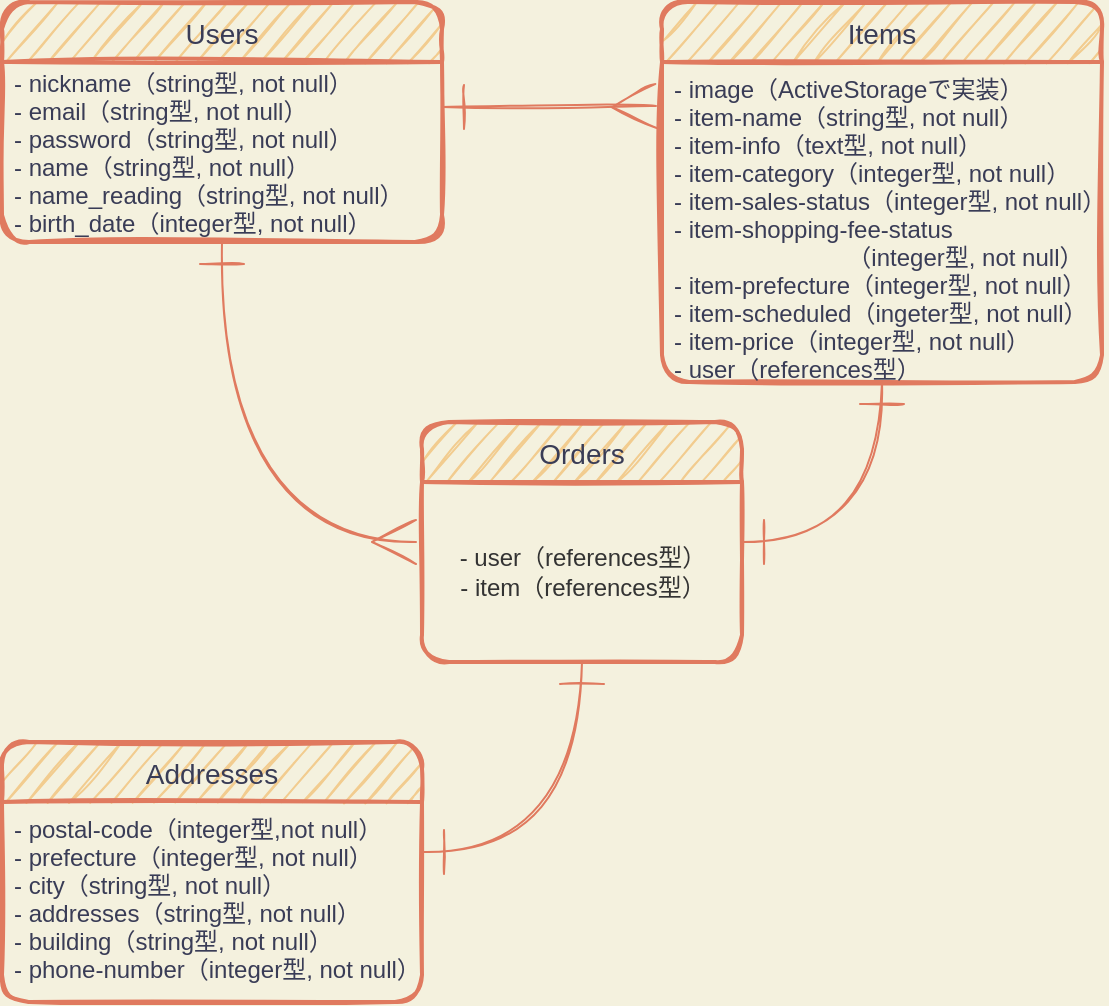 <mxfile version="13.10.0" type="embed">
    <diagram id="_e7OAqiAToEwEhbF7ZEQ" name="ページ1">
        <mxGraphModel dx="597" dy="561" grid="1" gridSize="10" guides="1" tooltips="1" connect="1" arrows="1" fold="1" page="1" pageScale="1" pageWidth="850" pageHeight="1100" background="#F4F1DE" math="0" shadow="0">
            <root>
                <mxCell id="0"/>
                <mxCell id="1" parent="0"/>
                <mxCell id="2" value="Users" style="swimlane;childLayout=stackLayout;horizontal=1;startSize=30;horizontalStack=0;rounded=1;fontSize=14;fontStyle=0;strokeWidth=2;resizeParent=0;resizeLast=1;shadow=0;dashed=0;align=center;fillColor=#F2CC8F;strokeColor=#E07A5F;fontColor=#393C56;sketch=1;" parent="1" vertex="1">
                    <mxGeometry x="10" y="40" width="220" height="120" as="geometry"/>
                </mxCell>
                <mxCell id="3" value="- nickname（string型, not null）&#10;- email（string型, not null）&#10;- password（string型, not null）&#10;- name（string型, not null）&#10;- name_reading（string型, not null）&#10;- birth_date（integer型, not null）" style="align=left;strokeColor=none;fillColor=none;spacingLeft=4;fontSize=12;verticalAlign=bottom;resizable=0;rotatable=0;part=1;fontColor=#393C56;sketch=1;" parent="2" vertex="1">
                    <mxGeometry y="30" width="220" height="90" as="geometry"/>
                </mxCell>
                <mxCell id="5" value="Items" style="swimlane;childLayout=stackLayout;horizontal=1;startSize=30;horizontalStack=0;rounded=1;fontSize=14;fontStyle=0;strokeWidth=2;resizeParent=0;resizeLast=1;shadow=0;dashed=0;align=center;fillColor=#F2CC8F;strokeColor=#E07A5F;fontColor=#393C56;sketch=1;" parent="1" vertex="1">
                    <mxGeometry x="340" y="40" width="220" height="190" as="geometry"/>
                </mxCell>
                <mxCell id="6" value="- image（ActiveStorageで実装）&#10;- item-name（string型, not null）&#10;- item-info（text型, not null）&#10;- item-category（integer型, not null）&#10;- item-sales-status（integer型, not null）&#10;- item-shopping-fee-status&#10;                          （integer型, not null）&#10;- item-prefecture（integer型, not null）&#10;- item-scheduled（ingeter型, not null）&#10;- item-price（integer型, not null）&#10;- user（references型）" style="align=left;strokeColor=none;fillColor=none;spacingLeft=4;fontSize=12;verticalAlign=top;resizable=0;rotatable=0;part=1;fontColor=#393C56;sketch=1;" parent="5" vertex="1">
                    <mxGeometry y="30" width="220" height="160" as="geometry"/>
                </mxCell>
                <mxCell id="8" value="Orders" style="swimlane;childLayout=stackLayout;horizontal=1;startSize=30;horizontalStack=0;rounded=1;fontSize=14;fontStyle=0;strokeWidth=2;resizeParent=0;resizeLast=1;shadow=0;dashed=0;align=center;fillColor=#F2CC8F;strokeColor=#E07A5F;fontColor=#393C56;sketch=1;" parent="1" vertex="1">
                    <mxGeometry x="220" y="250" width="160" height="120" as="geometry"/>
                </mxCell>
                <mxCell id="26" value="&lt;font color=&quot;#333333&quot;&gt;- user（references型）&lt;br&gt;- item（references型）&lt;/font&gt;" style="text;html=1;align=center;verticalAlign=middle;resizable=0;points=[];autosize=1;fontColor=#393C56;sketch=1;" vertex="1" parent="8">
                    <mxGeometry y="30" width="160" height="90" as="geometry"/>
                </mxCell>
                <mxCell id="14" value="Addresses" style="swimlane;childLayout=stackLayout;horizontal=1;startSize=30;horizontalStack=0;rounded=1;fontSize=14;fontStyle=0;strokeWidth=2;resizeParent=0;resizeLast=1;shadow=0;dashed=0;align=center;fillColor=#F2CC8F;strokeColor=#E07A5F;fontColor=#393C56;sketch=1;" parent="1" vertex="1">
                    <mxGeometry x="10" y="410" width="210" height="130" as="geometry"/>
                </mxCell>
                <mxCell id="15" value="- postal-code（integer型,not null）&#10;- prefecture（integer型, not null）&#10;- city（string型, not null）&#10;- addresses（string型, not null）&#10;- building（string型, not null）&#10;- phone-number（integer型, not null）" style="align=left;strokeColor=none;fillColor=none;spacingLeft=4;fontSize=12;verticalAlign=top;resizable=0;rotatable=0;part=1;fontColor=#393C56;sketch=1;" parent="14" vertex="1">
                    <mxGeometry y="30" width="210" height="100" as="geometry"/>
                </mxCell>
                <mxCell id="18" style="edgeStyle=orthogonalEdgeStyle;rounded=1;orthogonalLoop=1;jettySize=auto;html=1;exitX=0.5;exitY=1;exitDx=0;exitDy=0;startArrow=ERone;startFill=0;startSize=20;endArrow=ERmany;endFill=0;endSize=20;targetPerimeterSpacing=0;strokeColor=#E07A5F;fontColor=#393C56;labelBackgroundColor=#F4F1DE;sketch=1;curved=1;" parent="1" source="3" edge="1">
                    <mxGeometry relative="1" as="geometry">
                        <mxPoint x="217" y="310" as="targetPoint"/>
                        <Array as="points">
                            <mxPoint x="120" y="310"/>
                            <mxPoint x="217" y="310"/>
                        </Array>
                    </mxGeometry>
                </mxCell>
                <mxCell id="21" style="edgeStyle=orthogonalEdgeStyle;rounded=1;orthogonalLoop=1;jettySize=auto;html=1;exitX=0.5;exitY=1;exitDx=0;exitDy=0;entryX=1;entryY=0.5;entryDx=0;entryDy=0;startArrow=ERone;startFill=0;startSize=20;endArrow=ERone;endFill=0;endSize=20;targetPerimeterSpacing=0;strokeColor=#E07A5F;fontColor=#393C56;labelBackgroundColor=#F4F1DE;sketch=1;curved=1;" parent="1" source="6" target="8" edge="1">
                    <mxGeometry relative="1" as="geometry">
                        <mxPoint x="269.7" y="330.44" as="targetPoint"/>
                    </mxGeometry>
                </mxCell>
                <mxCell id="22" style="edgeStyle=orthogonalEdgeStyle;rounded=1;orthogonalLoop=1;jettySize=auto;html=1;exitX=1;exitY=0.25;exitDx=0;exitDy=0;startArrow=ERone;startFill=0;startSize=20;endArrow=ERone;endFill=0;endSize=20;targetPerimeterSpacing=0;strokeColor=#E07A5F;fontColor=#393C56;entryX=0.5;entryY=1;entryDx=0;entryDy=0;labelBackgroundColor=#F4F1DE;sketch=1;curved=1;" parent="1" source="15" target="8" edge="1">
                    <mxGeometry relative="1" as="geometry">
                        <mxPoint x="245" y="346" as="targetPoint"/>
                        <Array as="points">
                            <mxPoint x="300" y="465"/>
                        </Array>
                    </mxGeometry>
                </mxCell>
                <mxCell id="30" style="edgeStyle=orthogonalEdgeStyle;rounded=0;orthogonalLoop=1;jettySize=auto;html=1;exitX=1;exitY=0.25;exitDx=0;exitDy=0;startArrow=ERone;startFill=0;endSize=20;endArrow=ERmany;endFill=0;startSize=20;fillColor=#F2CC8F;strokeColor=#E07A5F;labelBackgroundColor=#F4F1DE;fontColor=#393C56;sketch=1;curved=1;" edge="1" parent="1" source="3">
                    <mxGeometry relative="1" as="geometry">
                        <mxPoint x="337" y="92" as="targetPoint"/>
                        <Array as="points">
                            <mxPoint x="320" y="92"/>
                            <mxPoint x="320" y="92"/>
                        </Array>
                    </mxGeometry>
                </mxCell>
            </root>
        </mxGraphModel>
    </diagram>
</mxfile>